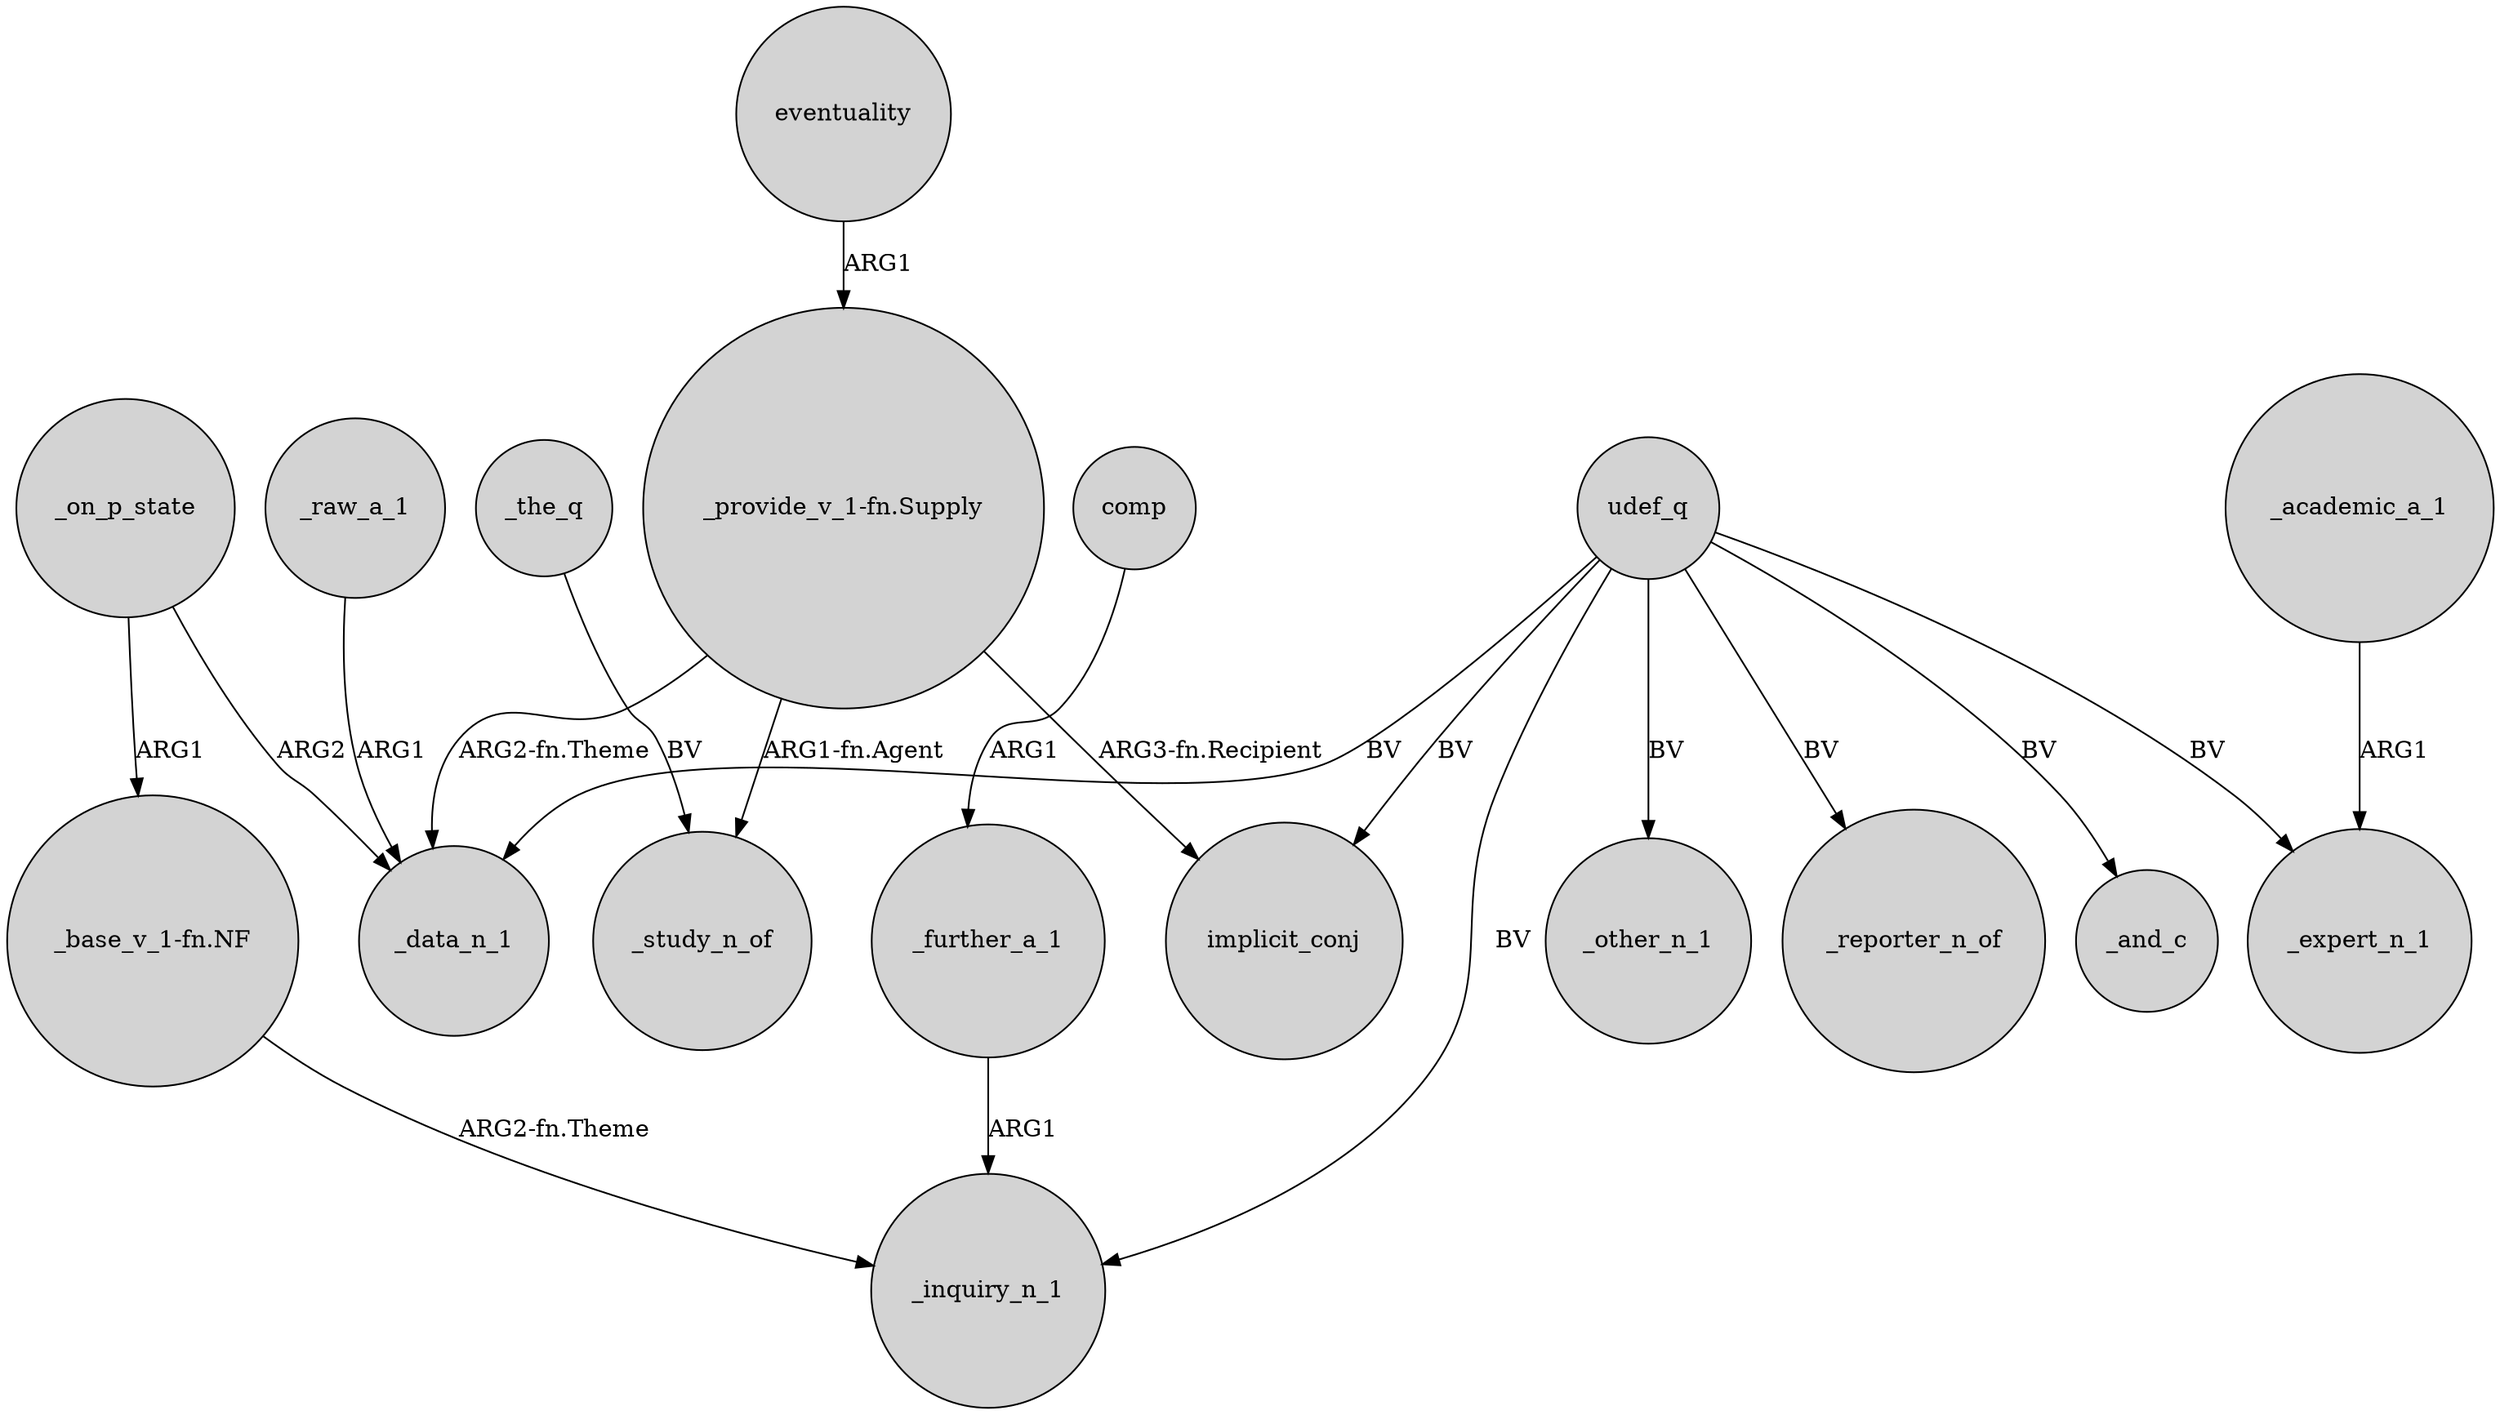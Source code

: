 digraph {
	node [shape=circle style=filled]
	_on_p_state -> _data_n_1 [label=ARG2]
	_the_q -> _study_n_of [label=BV]
	"_provide_v_1-fn.Supply" -> implicit_conj [label="ARG3-fn.Recipient"]
	udef_q -> _inquiry_n_1 [label=BV]
	"_provide_v_1-fn.Supply" -> _study_n_of [label="ARG1-fn.Agent"]
	"_provide_v_1-fn.Supply" -> _data_n_1 [label="ARG2-fn.Theme"]
	_on_p_state -> "_base_v_1-fn.NF" [label=ARG1]
	udef_q -> implicit_conj [label=BV]
	udef_q -> _other_n_1 [label=BV]
	_academic_a_1 -> _expert_n_1 [label=ARG1]
	udef_q -> _data_n_1 [label=BV]
	"_base_v_1-fn.NF" -> _inquiry_n_1 [label="ARG2-fn.Theme"]
	_further_a_1 -> _inquiry_n_1 [label=ARG1]
	udef_q -> _expert_n_1 [label=BV]
	comp -> _further_a_1 [label=ARG1]
	_raw_a_1 -> _data_n_1 [label=ARG1]
	udef_q -> _reporter_n_of [label=BV]
	eventuality -> "_provide_v_1-fn.Supply" [label=ARG1]
	udef_q -> _and_c [label=BV]
}
